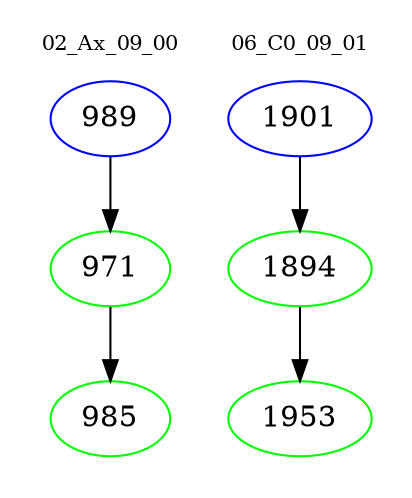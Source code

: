 digraph{
subgraph cluster_0 {
color = white
label = "02_Ax_09_00";
fontsize=10;
T0_989 [label="989", color="blue"]
T0_989 -> T0_971 [color="black"]
T0_971 [label="971", color="green"]
T0_971 -> T0_985 [color="black"]
T0_985 [label="985", color="green"]
}
subgraph cluster_1 {
color = white
label = "06_C0_09_01";
fontsize=10;
T1_1901 [label="1901", color="blue"]
T1_1901 -> T1_1894 [color="black"]
T1_1894 [label="1894", color="green"]
T1_1894 -> T1_1953 [color="black"]
T1_1953 [label="1953", color="green"]
}
}
